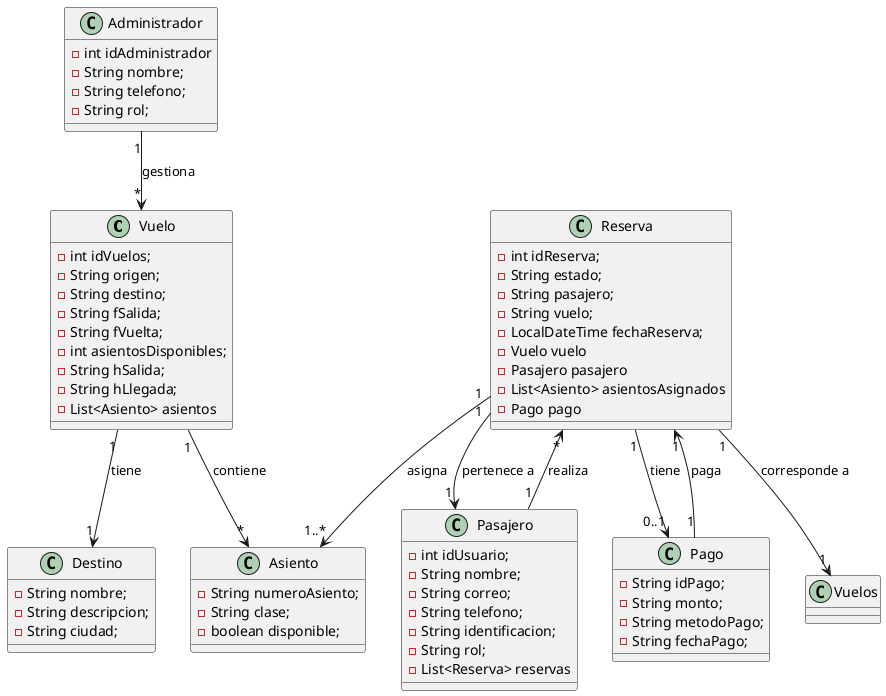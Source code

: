 @startuml
class Vuelo{
-int idVuelos;
-String origen;
-String destino;
-String fSalida;
-String fVuelta;
-int asientosDisponibles;
-String hSalida;
-String hLlegada;
-List<Asiento> asientos
}

class Pasajero {
-int idUsuario;
-String nombre;
-String correo;
-String telefono;
-String identificacion;
-String rol;
-List<Reserva> reservas
}

class Administrador {
-int idAdministrador
-String nombre;
-String telefono;
-String rol;
}


class Reserva {
-int idReserva;
-String estado;
-String pasajero;
-String vuelo;
-LocalDateTime fechaReserva;
-Vuelo vuelo
-Pasajero pasajero
-List<Asiento> asientosAsignados
-Pago pago
}

class Pago {
-String idPago;
-String monto;
-String metodoPago;
-String fechaPago;
}

class Destino {
-String nombre;
-String descripcion;
-String ciudad;
}

class Asiento {
- String numeroAsiento;
- String clase;
- boolean disponible;
}

Pasajero "1" --> "*" Reserva : realiza
Reserva "1" --> "1" Vuelos : corresponde a
Reserva "1" --> "1" Pasajero : pertenece a
Reserva "1" --> "0..1" Pago : tiene

Pago "1" --> "1" Reserva : paga

Vuelo "1" --> "1" Destino : tiene

Administrador "1" --> "*" Vuelo : gestiona

Vuelo "1" --> "*" Asiento : contiene
Reserva "1" --> "1..*" Asiento : asigna
@enduml
